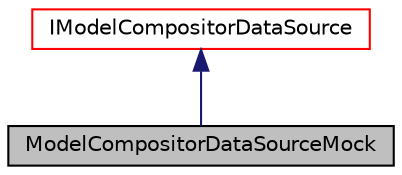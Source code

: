 digraph "ModelCompositorDataSourceMock"
{
 // LATEX_PDF_SIZE
  edge [fontname="Helvetica",fontsize="10",labelfontname="Helvetica",labelfontsize="10"];
  node [fontname="Helvetica",fontsize="10",shape=record];
  Node1 [label="ModelCompositorDataSourceMock",height=0.2,width=0.4,color="black", fillcolor="grey75", style="filled", fontcolor="black",tooltip=" "];
  Node2 -> Node1 [dir="back",color="midnightblue",fontsize="10",style="solid",fontname="Helvetica"];
  Node2 [label="IModelCompositorDataSource",height=0.2,width=0.4,color="red", fillcolor="white", style="filled",URL="$class_i_model_compositor_data_source.html",tooltip=" "];
}
